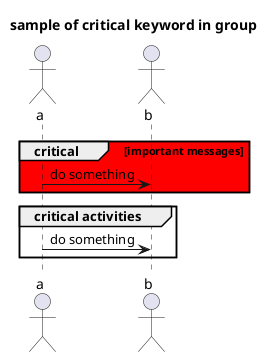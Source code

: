 @startuml

title sample of critical keyword in group

actor a
actor b

critical #FF0000 important messages
    a -> b: do something
end

group critical activities
    a -> b: do something
end

@enduml